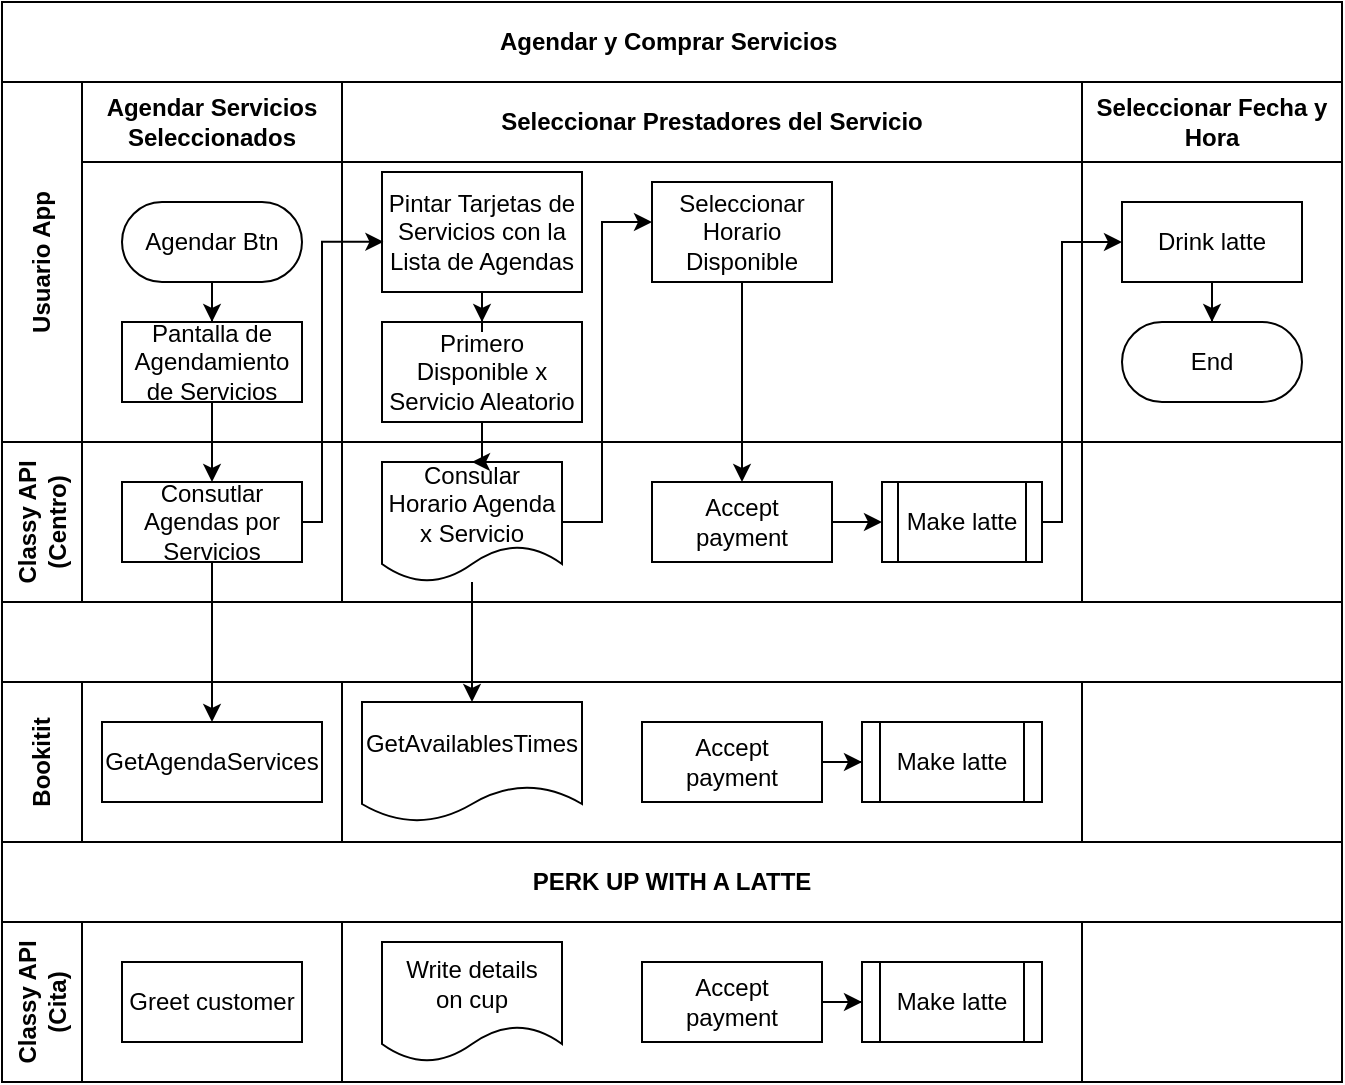 <mxfile version="13.9.2" type="github">
  <diagram id="kgpKYQtTHZ0yAKxKKP6v" name="Page-1">
    <mxGraphModel dx="1292" dy="549" grid="1" gridSize="10" guides="1" tooltips="1" connect="1" arrows="1" fold="1" page="1" pageScale="1" pageWidth="850" pageHeight="1100" math="0" shadow="0">
      <root>
        <mxCell id="0" />
        <mxCell id="1" parent="0" />
        <mxCell id="3nuBFxr9cyL0pnOWT2aG-1" value="Agendar y Comprar Servicios&amp;nbsp;" style="shape=table;childLayout=tableLayout;rowLines=0;columnLines=0;startSize=40;html=1;whiteSpace=wrap;collapsible=0;recursiveResize=0;expand=0;fontStyle=1" parent="1" vertex="1">
          <mxGeometry x="100" y="70" width="670" height="300" as="geometry" />
        </mxCell>
        <mxCell id="3nuBFxr9cyL0pnOWT2aG-2" value="" style="edgeStyle=orthogonalEdgeStyle;rounded=0;orthogonalLoop=1;jettySize=auto;html=1;" parent="3nuBFxr9cyL0pnOWT2aG-1" source="3nuBFxr9cyL0pnOWT2aG-7" target="3nuBFxr9cyL0pnOWT2aG-17" edge="1">
          <mxGeometry relative="1" as="geometry" />
        </mxCell>
        <mxCell id="3nuBFxr9cyL0pnOWT2aG-3" value="Usuario App" style="swimlane;horizontal=0;points=[[0,0.5],[1,0.5]];portConstraint=eastwest;startSize=40;html=1;whiteSpace=wrap;collapsible=0;recursiveResize=0;expand=0;" parent="3nuBFxr9cyL0pnOWT2aG-1" vertex="1">
          <mxGeometry y="40" width="670" height="180" as="geometry" />
        </mxCell>
        <mxCell id="3nuBFxr9cyL0pnOWT2aG-4" value="Agendar Servicios Seleccionados" style="swimlane;connectable=0;startSize=40;html=1;whiteSpace=wrap;collapsible=0;recursiveResize=0;expand=0;" parent="3nuBFxr9cyL0pnOWT2aG-3" vertex="1">
          <mxGeometry x="40" width="130" height="180" as="geometry" />
        </mxCell>
        <mxCell id="3nuBFxr9cyL0pnOWT2aG-5" style="edgeStyle=orthogonalEdgeStyle;rounded=0;orthogonalLoop=1;jettySize=auto;html=1;" parent="3nuBFxr9cyL0pnOWT2aG-4" source="3nuBFxr9cyL0pnOWT2aG-6" target="3nuBFxr9cyL0pnOWT2aG-7" edge="1">
          <mxGeometry relative="1" as="geometry" />
        </mxCell>
        <mxCell id="3nuBFxr9cyL0pnOWT2aG-6" value="Agendar Btn" style="rounded=1;whiteSpace=wrap;html=1;arcSize=50;" parent="3nuBFxr9cyL0pnOWT2aG-4" vertex="1">
          <mxGeometry x="20" y="60" width="90" height="40" as="geometry" />
        </mxCell>
        <mxCell id="3nuBFxr9cyL0pnOWT2aG-7" value="Pantalla de Agendamiento de Servicios" style="rounded=0;whiteSpace=wrap;html=1;" parent="3nuBFxr9cyL0pnOWT2aG-4" vertex="1">
          <mxGeometry x="20" y="120" width="90" height="40" as="geometry" />
        </mxCell>
        <mxCell id="3nuBFxr9cyL0pnOWT2aG-8" value="Seleccionar Prestadores del Servicio" style="swimlane;connectable=0;startSize=40;html=1;whiteSpace=wrap;collapsible=0;recursiveResize=0;expand=0;" parent="3nuBFxr9cyL0pnOWT2aG-3" vertex="1">
          <mxGeometry x="170" width="370" height="180" as="geometry" />
        </mxCell>
        <mxCell id="3nuBFxr9cyL0pnOWT2aG-9" value="Primero Disponible x Servicio Aleatorio" style="rounded=0;whiteSpace=wrap;html=1;" parent="3nuBFxr9cyL0pnOWT2aG-8" vertex="1">
          <mxGeometry x="20" y="120" width="100" height="50" as="geometry" />
        </mxCell>
        <mxCell id="3nuBFxr9cyL0pnOWT2aG-10" value="Seleccionar Horario Disponible" style="rounded=0;whiteSpace=wrap;html=1;" parent="3nuBFxr9cyL0pnOWT2aG-8" vertex="1">
          <mxGeometry x="155" y="50" width="90" height="50" as="geometry" />
        </mxCell>
        <mxCell id="DMjJsl7NlhxfctvIla-8-71" style="edgeStyle=orthogonalEdgeStyle;rounded=0;orthogonalLoop=1;jettySize=auto;html=1;" edge="1" parent="3nuBFxr9cyL0pnOWT2aG-8" source="DMjJsl7NlhxfctvIla-8-69" target="3nuBFxr9cyL0pnOWT2aG-9">
          <mxGeometry relative="1" as="geometry" />
        </mxCell>
        <mxCell id="DMjJsl7NlhxfctvIla-8-69" value="Pintar Tarjetas de Servicios con la Lista de Agendas" style="rounded=0;whiteSpace=wrap;html=1;" vertex="1" parent="3nuBFxr9cyL0pnOWT2aG-8">
          <mxGeometry x="20" y="45" width="100" height="60" as="geometry" />
        </mxCell>
        <mxCell id="3nuBFxr9cyL0pnOWT2aG-11" value="Seleccionar Fecha y Hora" style="swimlane;connectable=0;startSize=40;html=1;whiteSpace=wrap;collapsible=0;recursiveResize=0;expand=0;" parent="3nuBFxr9cyL0pnOWT2aG-3" vertex="1">
          <mxGeometry x="540" width="130" height="180" as="geometry" />
        </mxCell>
        <mxCell id="3nuBFxr9cyL0pnOWT2aG-12" style="edgeStyle=orthogonalEdgeStyle;rounded=0;orthogonalLoop=1;jettySize=auto;html=1;" parent="3nuBFxr9cyL0pnOWT2aG-11" source="3nuBFxr9cyL0pnOWT2aG-13" target="3nuBFxr9cyL0pnOWT2aG-14" edge="1">
          <mxGeometry relative="1" as="geometry" />
        </mxCell>
        <mxCell id="3nuBFxr9cyL0pnOWT2aG-13" value="Drink latte" style="rounded=0;whiteSpace=wrap;html=1;" parent="3nuBFxr9cyL0pnOWT2aG-11" vertex="1">
          <mxGeometry x="20" y="60" width="90" height="40" as="geometry" />
        </mxCell>
        <mxCell id="3nuBFxr9cyL0pnOWT2aG-14" value="End" style="rounded=1;whiteSpace=wrap;html=1;arcSize=50;" parent="3nuBFxr9cyL0pnOWT2aG-11" vertex="1">
          <mxGeometry x="20" y="120" width="90" height="40" as="geometry" />
        </mxCell>
        <mxCell id="3nuBFxr9cyL0pnOWT2aG-15" value="Classy API (Centro)" style="swimlane;horizontal=0;points=[[0,0.5],[1,0.5]];portConstraint=eastwest;startSize=40;html=1;whiteSpace=wrap;collapsible=0;recursiveResize=0;expand=0;" parent="3nuBFxr9cyL0pnOWT2aG-1" vertex="1">
          <mxGeometry y="220" width="670" height="80" as="geometry" />
        </mxCell>
        <mxCell id="3nuBFxr9cyL0pnOWT2aG-16" value="" style="swimlane;connectable=0;startSize=0;html=1;whiteSpace=wrap;collapsible=0;recursiveResize=0;expand=0;" parent="3nuBFxr9cyL0pnOWT2aG-15" vertex="1">
          <mxGeometry x="40" width="130" height="80" as="geometry" />
        </mxCell>
        <mxCell id="3nuBFxr9cyL0pnOWT2aG-17" value="Consutlar Agendas por Servicios" style="rounded=0;whiteSpace=wrap;html=1;" parent="3nuBFxr9cyL0pnOWT2aG-16" vertex="1">
          <mxGeometry x="20" y="20" width="90" height="40" as="geometry" />
        </mxCell>
        <mxCell id="3nuBFxr9cyL0pnOWT2aG-18" value="" style="swimlane;connectable=0;startSize=0;html=1;whiteSpace=wrap;collapsible=0;recursiveResize=0;expand=0;" parent="3nuBFxr9cyL0pnOWT2aG-15" vertex="1">
          <mxGeometry x="170" width="370" height="80" as="geometry" />
        </mxCell>
        <mxCell id="3nuBFxr9cyL0pnOWT2aG-19" value="" style="edgeStyle=orthogonalEdgeStyle;rounded=0;orthogonalLoop=1;jettySize=auto;html=1;" parent="3nuBFxr9cyL0pnOWT2aG-18" source="3nuBFxr9cyL0pnOWT2aG-20" target="3nuBFxr9cyL0pnOWT2aG-22" edge="1">
          <mxGeometry relative="1" as="geometry" />
        </mxCell>
        <mxCell id="3nuBFxr9cyL0pnOWT2aG-20" value="Accept&lt;br&gt;payment" style="rounded=0;whiteSpace=wrap;html=1;" parent="3nuBFxr9cyL0pnOWT2aG-18" vertex="1">
          <mxGeometry x="155" y="20" width="90" height="40" as="geometry" />
        </mxCell>
        <mxCell id="3nuBFxr9cyL0pnOWT2aG-21" value="Consular Horario Agenda x Servicio" style="shape=document;whiteSpace=wrap;html=1;boundedLbl=1;" parent="3nuBFxr9cyL0pnOWT2aG-18" vertex="1">
          <mxGeometry x="20" y="10" width="90" height="60" as="geometry" />
        </mxCell>
        <mxCell id="3nuBFxr9cyL0pnOWT2aG-22" value="Make latte" style="shape=process;whiteSpace=wrap;html=1;backgroundOutline=1;" parent="3nuBFxr9cyL0pnOWT2aG-18" vertex="1">
          <mxGeometry x="270" y="20" width="80" height="40" as="geometry" />
        </mxCell>
        <mxCell id="3nuBFxr9cyL0pnOWT2aG-23" value="" style="swimlane;connectable=0;startSize=0;html=1;whiteSpace=wrap;collapsible=0;recursiveResize=0;expand=0;" parent="3nuBFxr9cyL0pnOWT2aG-15" vertex="1">
          <mxGeometry x="540" width="130" height="80" as="geometry" />
        </mxCell>
        <mxCell id="3nuBFxr9cyL0pnOWT2aG-24" value="" style="edgeStyle=orthogonalEdgeStyle;rounded=0;orthogonalLoop=1;jettySize=auto;html=1;entryX=0.007;entryY=0.582;entryDx=0;entryDy=0;entryPerimeter=0;" parent="3nuBFxr9cyL0pnOWT2aG-1" source="3nuBFxr9cyL0pnOWT2aG-17" target="DMjJsl7NlhxfctvIla-8-69" edge="1">
          <mxGeometry relative="1" as="geometry">
            <Array as="points">
              <mxPoint x="160" y="260" />
              <mxPoint x="160" y="120" />
            </Array>
          </mxGeometry>
        </mxCell>
        <mxCell id="3nuBFxr9cyL0pnOWT2aG-25" value="" style="edgeStyle=orthogonalEdgeStyle;rounded=0;orthogonalLoop=1;jettySize=auto;html=1;" parent="3nuBFxr9cyL0pnOWT2aG-1" source="3nuBFxr9cyL0pnOWT2aG-9" target="3nuBFxr9cyL0pnOWT2aG-21" edge="1">
          <mxGeometry relative="1" as="geometry" />
        </mxCell>
        <mxCell id="3nuBFxr9cyL0pnOWT2aG-26" value="" style="edgeStyle=orthogonalEdgeStyle;rounded=0;orthogonalLoop=1;jettySize=auto;html=1;" parent="3nuBFxr9cyL0pnOWT2aG-1" source="3nuBFxr9cyL0pnOWT2aG-21" target="3nuBFxr9cyL0pnOWT2aG-10" edge="1">
          <mxGeometry relative="1" as="geometry">
            <Array as="points">
              <mxPoint x="300" y="260" />
              <mxPoint x="300" y="110" />
            </Array>
          </mxGeometry>
        </mxCell>
        <mxCell id="3nuBFxr9cyL0pnOWT2aG-27" value="" style="edgeStyle=orthogonalEdgeStyle;rounded=0;orthogonalLoop=1;jettySize=auto;html=1;" parent="3nuBFxr9cyL0pnOWT2aG-1" source="3nuBFxr9cyL0pnOWT2aG-10" target="3nuBFxr9cyL0pnOWT2aG-20" edge="1">
          <mxGeometry relative="1" as="geometry" />
        </mxCell>
        <mxCell id="3nuBFxr9cyL0pnOWT2aG-28" style="edgeStyle=orthogonalEdgeStyle;rounded=0;orthogonalLoop=1;jettySize=auto;html=1;" parent="3nuBFxr9cyL0pnOWT2aG-1" source="3nuBFxr9cyL0pnOWT2aG-22" target="3nuBFxr9cyL0pnOWT2aG-13" edge="1">
          <mxGeometry relative="1" as="geometry">
            <Array as="points">
              <mxPoint x="530" y="260" />
              <mxPoint x="530" y="120" />
            </Array>
          </mxGeometry>
        </mxCell>
        <mxCell id="DMjJsl7NlhxfctvIla-8-29" value="" style="shape=table;childLayout=tableLayout;rowLines=0;columnLines=0;startSize=40;html=1;whiteSpace=wrap;collapsible=0;recursiveResize=0;expand=0;fontStyle=1" vertex="1" parent="1">
          <mxGeometry x="100" y="370" width="670" height="120" as="geometry" />
        </mxCell>
        <mxCell id="DMjJsl7NlhxfctvIla-8-43" value="Bookitit" style="swimlane;horizontal=0;points=[[0,0.5],[1,0.5]];portConstraint=eastwest;startSize=40;html=1;whiteSpace=wrap;collapsible=0;recursiveResize=0;expand=0;" vertex="1" parent="DMjJsl7NlhxfctvIla-8-29">
          <mxGeometry y="40" width="670" height="80" as="geometry" />
        </mxCell>
        <mxCell id="DMjJsl7NlhxfctvIla-8-44" value="" style="swimlane;connectable=0;startSize=0;html=1;whiteSpace=wrap;collapsible=0;recursiveResize=0;expand=0;" vertex="1" parent="DMjJsl7NlhxfctvIla-8-43">
          <mxGeometry x="40" width="130" height="80" as="geometry" />
        </mxCell>
        <mxCell id="DMjJsl7NlhxfctvIla-8-45" value="GetAgendaServices" style="rounded=0;whiteSpace=wrap;html=1;" vertex="1" parent="DMjJsl7NlhxfctvIla-8-44">
          <mxGeometry x="10" y="20" width="110" height="40" as="geometry" />
        </mxCell>
        <mxCell id="DMjJsl7NlhxfctvIla-8-46" value="" style="swimlane;connectable=0;startSize=0;html=1;whiteSpace=wrap;collapsible=0;recursiveResize=0;expand=0;" vertex="1" parent="DMjJsl7NlhxfctvIla-8-43">
          <mxGeometry x="170" width="370" height="80" as="geometry" />
        </mxCell>
        <mxCell id="DMjJsl7NlhxfctvIla-8-47" value="" style="edgeStyle=orthogonalEdgeStyle;rounded=0;orthogonalLoop=1;jettySize=auto;html=1;" edge="1" parent="DMjJsl7NlhxfctvIla-8-46" source="DMjJsl7NlhxfctvIla-8-48" target="DMjJsl7NlhxfctvIla-8-50">
          <mxGeometry relative="1" as="geometry" />
        </mxCell>
        <mxCell id="DMjJsl7NlhxfctvIla-8-48" value="Accept&lt;br&gt;payment" style="rounded=0;whiteSpace=wrap;html=1;" vertex="1" parent="DMjJsl7NlhxfctvIla-8-46">
          <mxGeometry x="150" y="20" width="90" height="40" as="geometry" />
        </mxCell>
        <mxCell id="DMjJsl7NlhxfctvIla-8-49" value="GetAvailablesTimes" style="shape=document;whiteSpace=wrap;html=1;boundedLbl=1;" vertex="1" parent="DMjJsl7NlhxfctvIla-8-46">
          <mxGeometry x="10" y="10" width="110" height="60" as="geometry" />
        </mxCell>
        <mxCell id="DMjJsl7NlhxfctvIla-8-50" value="Make latte" style="shape=process;whiteSpace=wrap;html=1;backgroundOutline=1;" vertex="1" parent="DMjJsl7NlhxfctvIla-8-46">
          <mxGeometry x="260" y="20" width="90" height="40" as="geometry" />
        </mxCell>
        <mxCell id="DMjJsl7NlhxfctvIla-8-51" value="" style="swimlane;connectable=0;startSize=0;html=1;whiteSpace=wrap;collapsible=0;recursiveResize=0;expand=0;" vertex="1" parent="DMjJsl7NlhxfctvIla-8-43">
          <mxGeometry x="540" width="130" height="80" as="geometry" />
        </mxCell>
        <mxCell id="DMjJsl7NlhxfctvIla-8-57" value="PERK UP WITH A LATTE" style="shape=table;childLayout=tableLayout;rowLines=0;columnLines=0;startSize=40;html=1;whiteSpace=wrap;collapsible=0;recursiveResize=0;expand=0;fontStyle=1" vertex="1" parent="1">
          <mxGeometry x="100" y="490" width="670" height="120" as="geometry" />
        </mxCell>
        <mxCell id="DMjJsl7NlhxfctvIla-8-58" value="Classy API (Cita)" style="swimlane;horizontal=0;points=[[0,0.5],[1,0.5]];portConstraint=eastwest;startSize=40;html=1;whiteSpace=wrap;collapsible=0;recursiveResize=0;expand=0;" vertex="1" parent="DMjJsl7NlhxfctvIla-8-57">
          <mxGeometry y="40" width="670" height="80" as="geometry" />
        </mxCell>
        <mxCell id="DMjJsl7NlhxfctvIla-8-59" value="" style="swimlane;connectable=0;startSize=0;html=1;whiteSpace=wrap;collapsible=0;recursiveResize=0;expand=0;" vertex="1" parent="DMjJsl7NlhxfctvIla-8-58">
          <mxGeometry x="40" width="130" height="80" as="geometry" />
        </mxCell>
        <mxCell id="DMjJsl7NlhxfctvIla-8-60" value="Greet customer" style="rounded=0;whiteSpace=wrap;html=1;" vertex="1" parent="DMjJsl7NlhxfctvIla-8-59">
          <mxGeometry x="20" y="20" width="90" height="40" as="geometry" />
        </mxCell>
        <mxCell id="DMjJsl7NlhxfctvIla-8-61" value="" style="swimlane;connectable=0;startSize=0;html=1;whiteSpace=wrap;collapsible=0;recursiveResize=0;expand=0;" vertex="1" parent="DMjJsl7NlhxfctvIla-8-58">
          <mxGeometry x="170" width="370" height="80" as="geometry" />
        </mxCell>
        <mxCell id="DMjJsl7NlhxfctvIla-8-62" value="" style="edgeStyle=orthogonalEdgeStyle;rounded=0;orthogonalLoop=1;jettySize=auto;html=1;" edge="1" parent="DMjJsl7NlhxfctvIla-8-61" source="DMjJsl7NlhxfctvIla-8-63" target="DMjJsl7NlhxfctvIla-8-65">
          <mxGeometry relative="1" as="geometry" />
        </mxCell>
        <mxCell id="DMjJsl7NlhxfctvIla-8-63" value="Accept&lt;br&gt;payment" style="rounded=0;whiteSpace=wrap;html=1;" vertex="1" parent="DMjJsl7NlhxfctvIla-8-61">
          <mxGeometry x="150" y="20" width="90" height="40" as="geometry" />
        </mxCell>
        <mxCell id="DMjJsl7NlhxfctvIla-8-64" value="Write details&lt;br&gt;on cup" style="shape=document;whiteSpace=wrap;html=1;boundedLbl=1;" vertex="1" parent="DMjJsl7NlhxfctvIla-8-61">
          <mxGeometry x="20" y="10" width="90" height="60" as="geometry" />
        </mxCell>
        <mxCell id="DMjJsl7NlhxfctvIla-8-65" value="Make latte" style="shape=process;whiteSpace=wrap;html=1;backgroundOutline=1;" vertex="1" parent="DMjJsl7NlhxfctvIla-8-61">
          <mxGeometry x="260" y="20" width="90" height="40" as="geometry" />
        </mxCell>
        <mxCell id="DMjJsl7NlhxfctvIla-8-66" value="" style="swimlane;connectable=0;startSize=0;html=1;whiteSpace=wrap;collapsible=0;recursiveResize=0;expand=0;" vertex="1" parent="DMjJsl7NlhxfctvIla-8-58">
          <mxGeometry x="540" width="130" height="80" as="geometry" />
        </mxCell>
        <mxCell id="DMjJsl7NlhxfctvIla-8-67" style="edgeStyle=orthogonalEdgeStyle;rounded=0;orthogonalLoop=1;jettySize=auto;html=1;" edge="1" parent="1" source="3nuBFxr9cyL0pnOWT2aG-17" target="DMjJsl7NlhxfctvIla-8-45">
          <mxGeometry relative="1" as="geometry" />
        </mxCell>
        <mxCell id="DMjJsl7NlhxfctvIla-8-68" style="edgeStyle=orthogonalEdgeStyle;rounded=0;orthogonalLoop=1;jettySize=auto;html=1;" edge="1" parent="1" source="3nuBFxr9cyL0pnOWT2aG-21" target="DMjJsl7NlhxfctvIla-8-49">
          <mxGeometry relative="1" as="geometry" />
        </mxCell>
      </root>
    </mxGraphModel>
  </diagram>
</mxfile>
